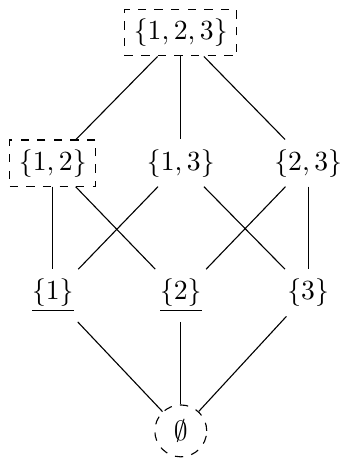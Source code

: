 \documentclass[tikz]{standalone}
\usetikzlibrary{matrix}
\providecommand{\setof}[1]{\left \{ #1 \right \}}
\begin{document}
\begin{tikzpicture}
\matrix (m) at (0,0) [matrix of nodes, column sep = 1em, row sep=3em] {
    & |[draw,dashed]| $\setof{1,2,3}$ & \\
    |[draw,dashed]| $\setof{1,2}$ & $\setof{1,3}$ & $\setof{2,3}$\\
    \underline{$\setof{1}$} & \underline{$\setof{2}$} & $\setof{3}$\\
    & |[draw,dashed,circle]| $\emptyset$ & \\
};
\foreach \Source/\Target in {
    1-2/2-1,
    1-2/2-2,
    1-2/2-3,
    2-1/3-1,
    2-1/3-2,
    2-2/3-1,
    2-2/3-3,
    2-3/3-2,
    2-3/3-3,
    3-1/4-2,
    3-2/4-2,
    3-3/4-2%
    }
    \draw (m-\Source) to (m-\Target);
\end{tikzpicture}
\end{document}
